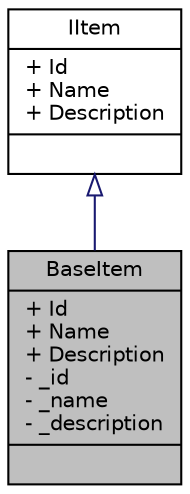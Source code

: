 digraph "BaseItem"
{
 // INTERACTIVE_SVG=YES
  edge [fontname="Helvetica",fontsize="10",labelfontname="Helvetica",labelfontsize="10"];
  node [fontname="Helvetica",fontsize="10",shape=record];
  Node1 [label="{BaseItem\n|+ Id\l+ Name\l+ Description\l- _id\l- _name\l- _description\l|}",height=0.2,width=0.4,color="black", fillcolor="grey75", style="filled" fontcolor="black"];
  Node2 -> Node1 [dir="back",color="midnightblue",fontsize="10",style="solid",arrowtail="onormal",fontname="Helvetica"];
  Node2 [label="{IItem\n|+ Id\l+ Name\l+ Description\l|}",height=0.2,width=0.4,color="black", fillcolor="white", style="filled",URL="$d8/d71/interface_action_rpg_kit_1_1_core_1_1_item_1_1_i_item.xhtml"];
}
